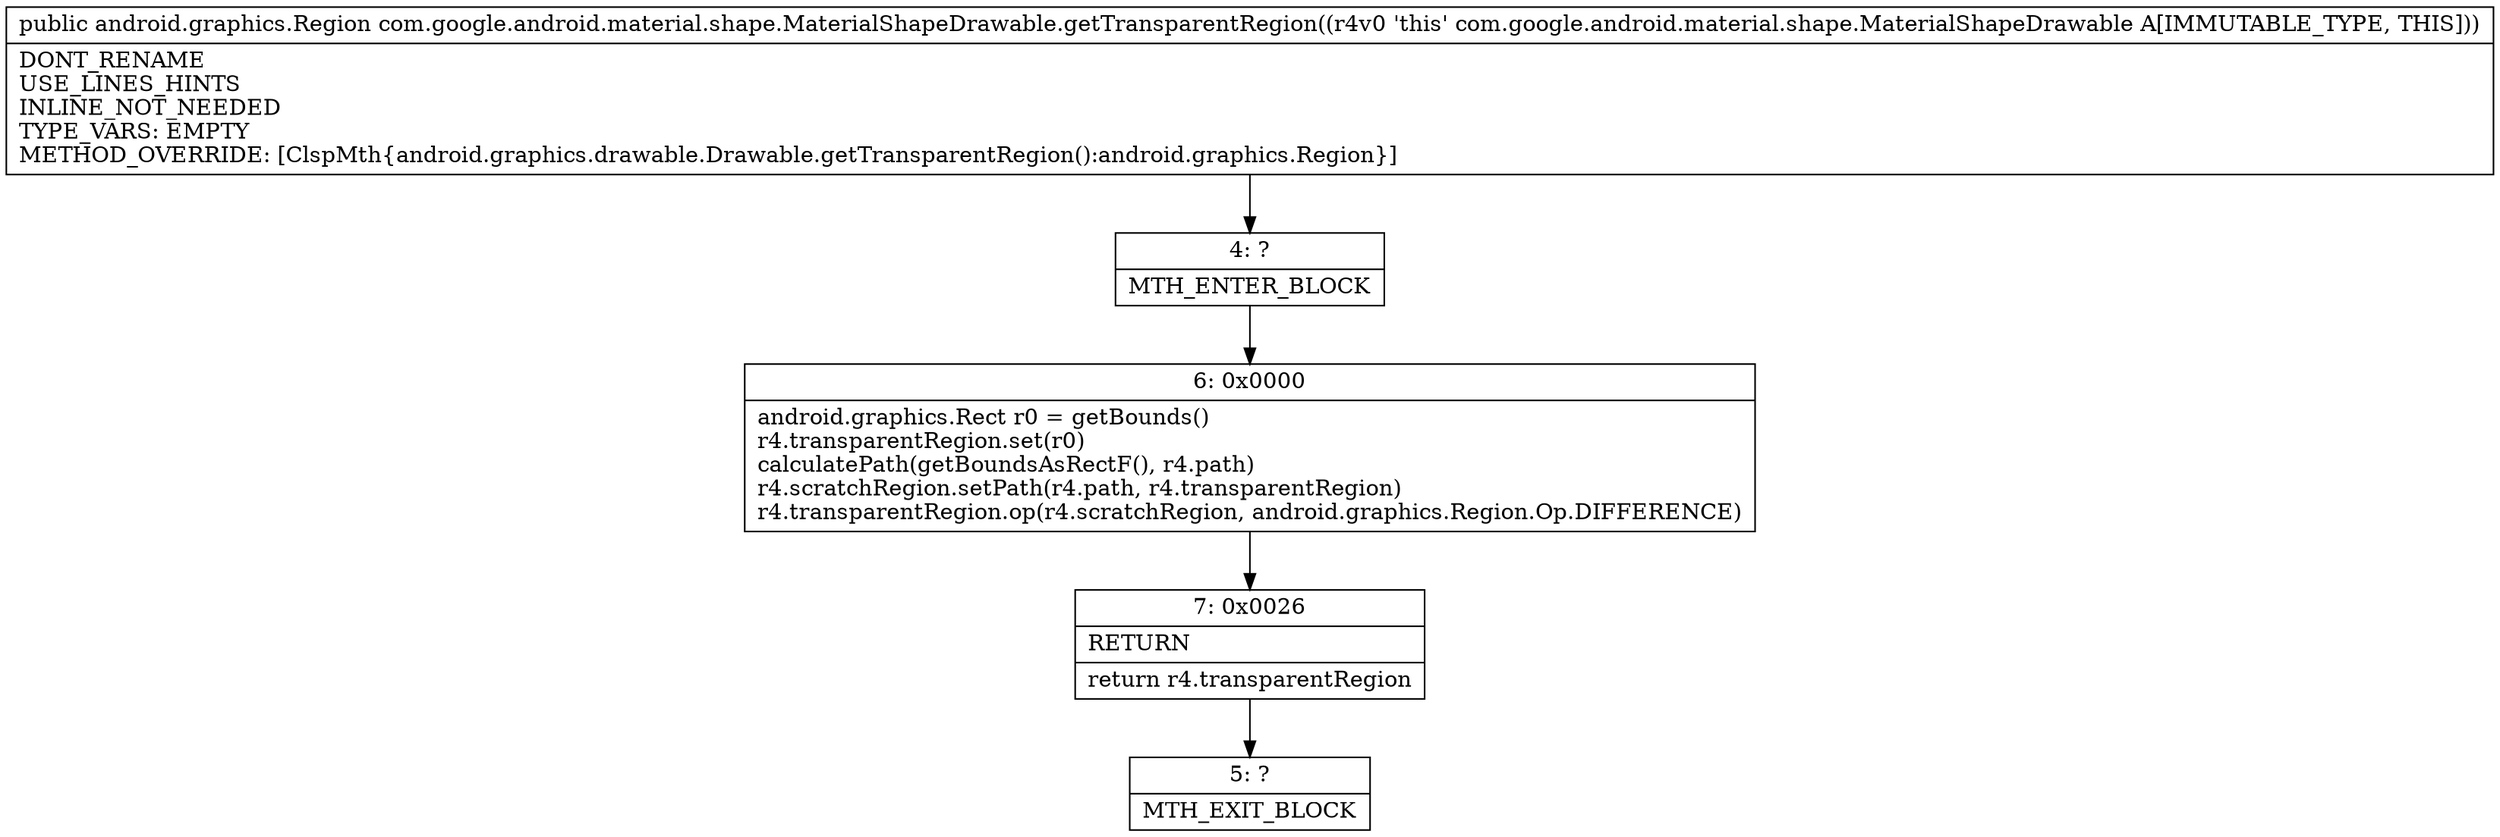 digraph "CFG forcom.google.android.material.shape.MaterialShapeDrawable.getTransparentRegion()Landroid\/graphics\/Region;" {
Node_4 [shape=record,label="{4\:\ ?|MTH_ENTER_BLOCK\l}"];
Node_6 [shape=record,label="{6\:\ 0x0000|android.graphics.Rect r0 = getBounds()\lr4.transparentRegion.set(r0)\lcalculatePath(getBoundsAsRectF(), r4.path)\lr4.scratchRegion.setPath(r4.path, r4.transparentRegion)\lr4.transparentRegion.op(r4.scratchRegion, android.graphics.Region.Op.DIFFERENCE)\l}"];
Node_7 [shape=record,label="{7\:\ 0x0026|RETURN\l|return r4.transparentRegion\l}"];
Node_5 [shape=record,label="{5\:\ ?|MTH_EXIT_BLOCK\l}"];
MethodNode[shape=record,label="{public android.graphics.Region com.google.android.material.shape.MaterialShapeDrawable.getTransparentRegion((r4v0 'this' com.google.android.material.shape.MaterialShapeDrawable A[IMMUTABLE_TYPE, THIS]))  | DONT_RENAME\lUSE_LINES_HINTS\lINLINE_NOT_NEEDED\lTYPE_VARS: EMPTY\lMETHOD_OVERRIDE: [ClspMth\{android.graphics.drawable.Drawable.getTransparentRegion():android.graphics.Region\}]\l}"];
MethodNode -> Node_4;Node_4 -> Node_6;
Node_6 -> Node_7;
Node_7 -> Node_5;
}

